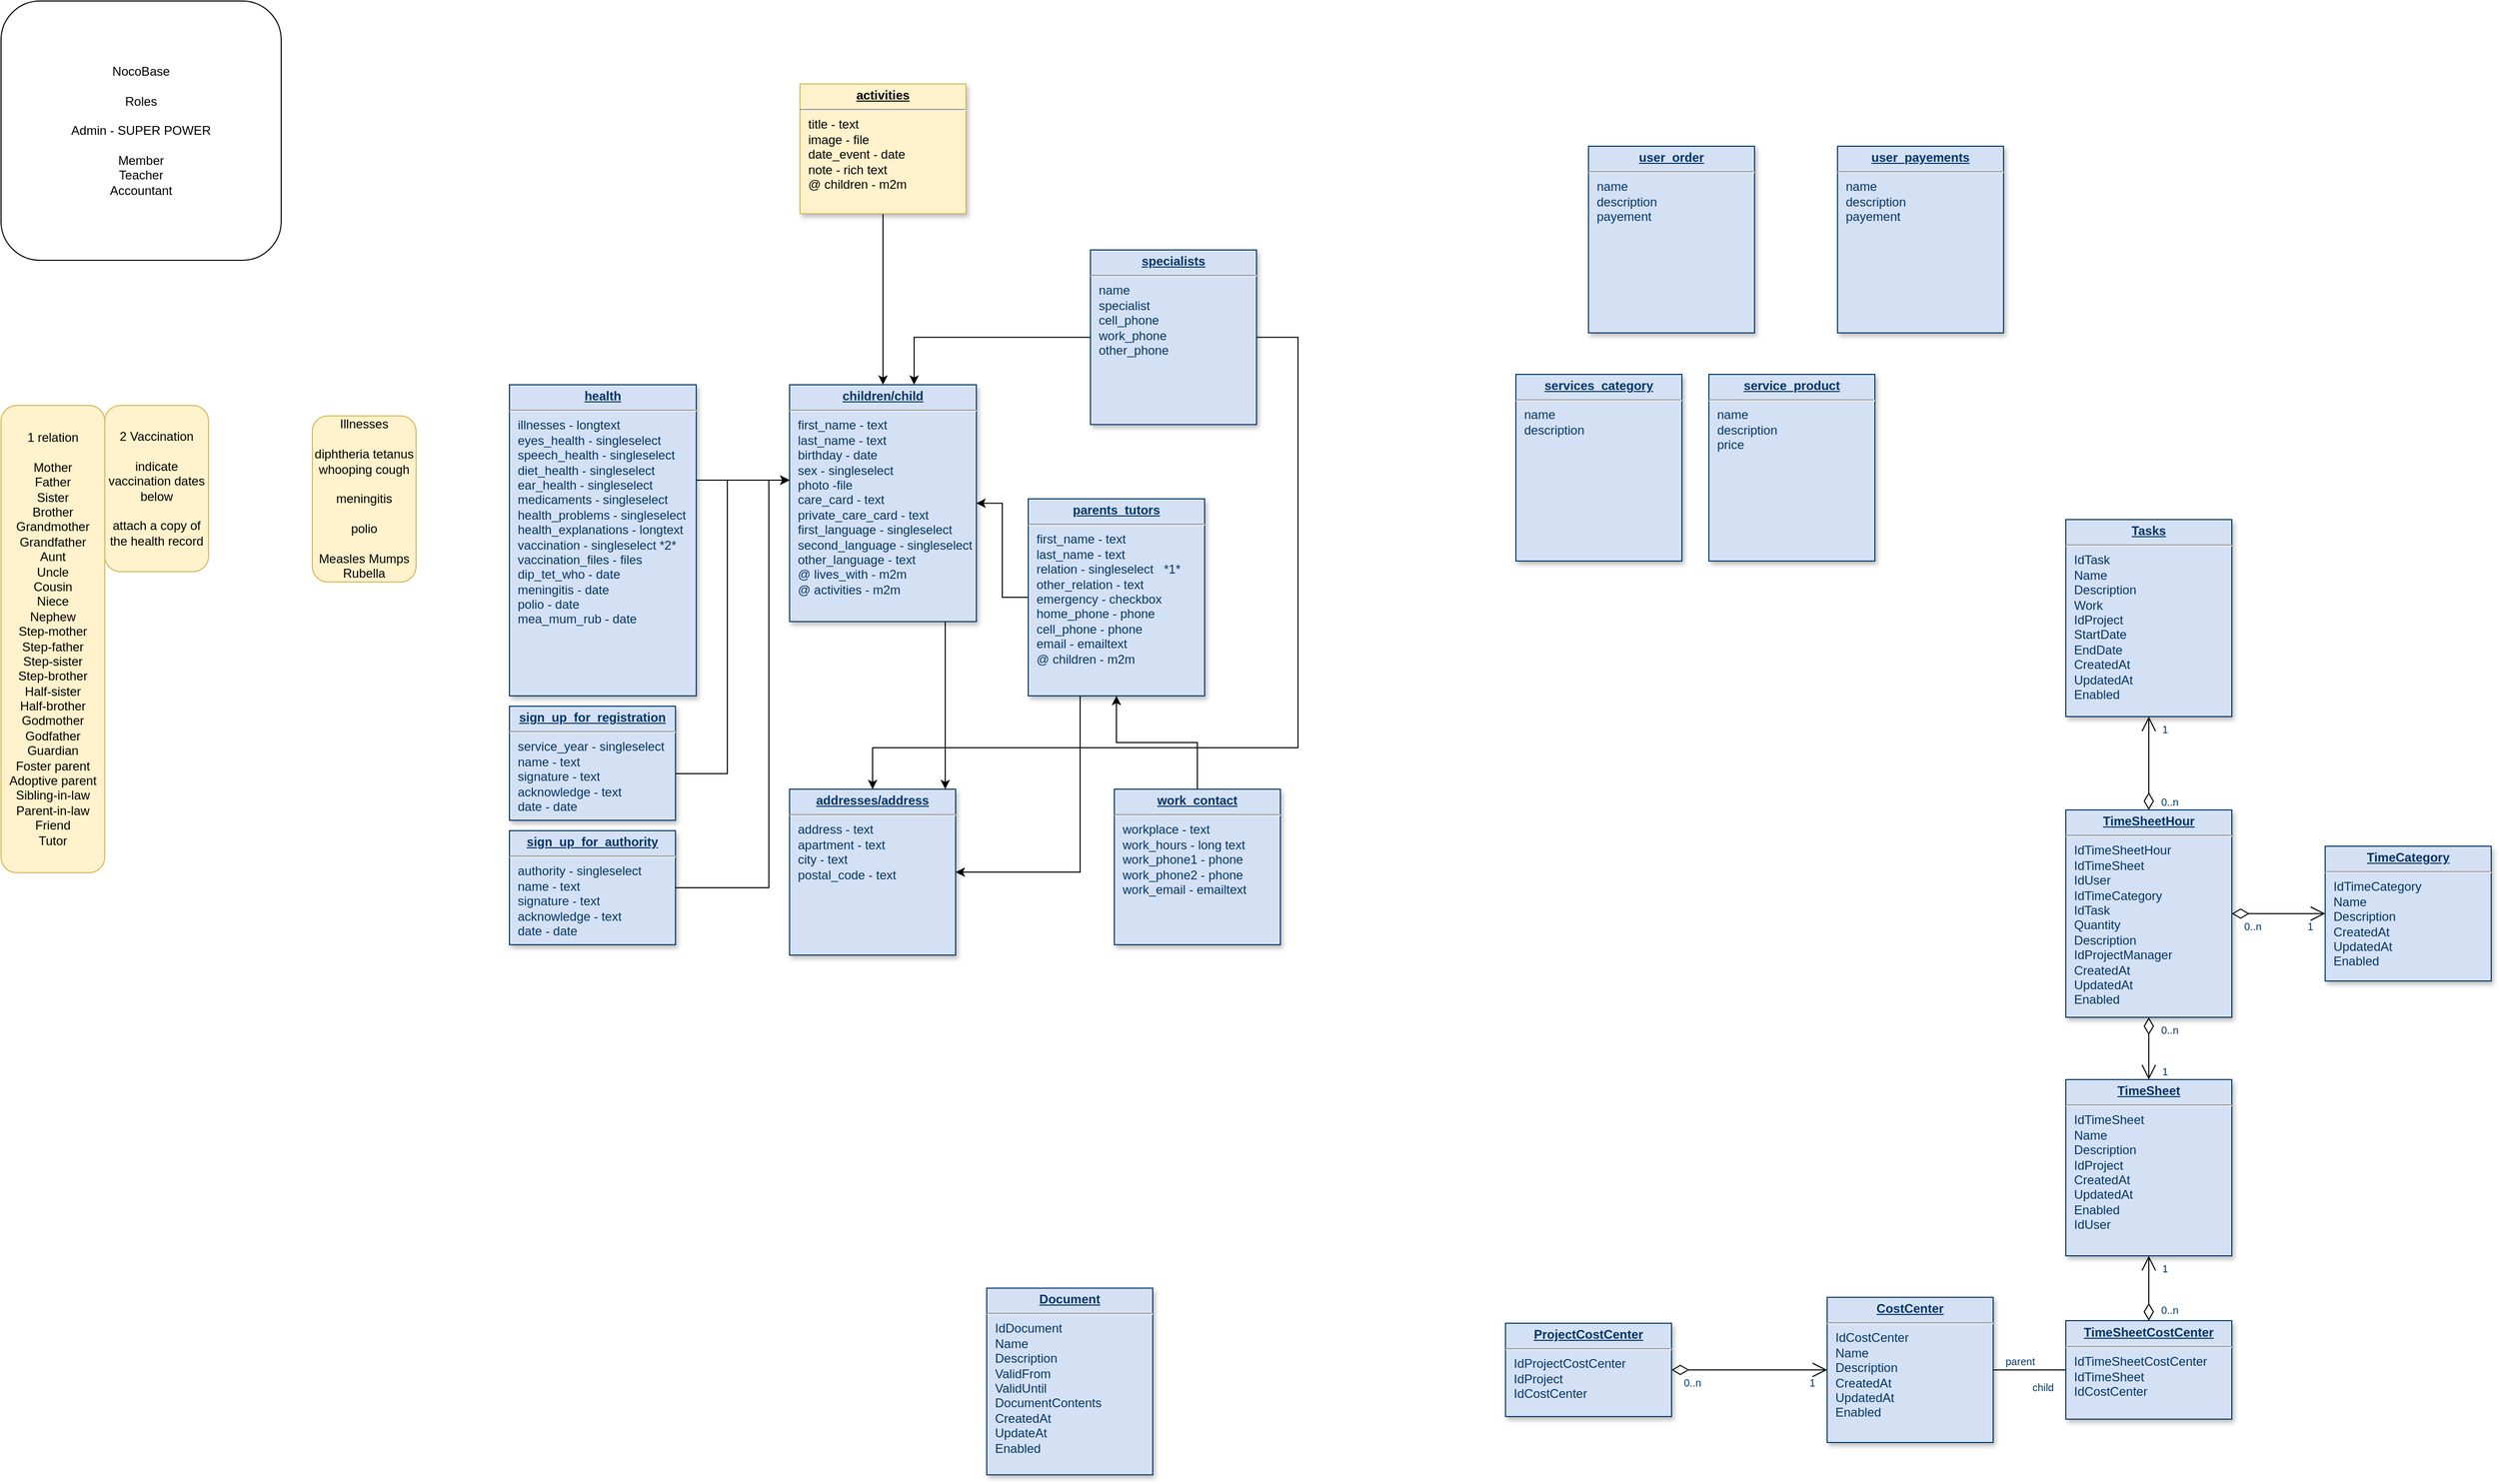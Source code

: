 <mxfile version="21.3.7" type="device">
  <diagram name="Page-1" id="efa7a0a1-bf9b-a30e-e6df-94a7791c09e9">
    <mxGraphModel dx="1793" dy="2063" grid="1" gridSize="10" guides="1" tooltips="1" connect="1" arrows="1" fold="1" page="1" pageScale="1" pageWidth="826" pageHeight="1169" background="none" math="0" shadow="0">
      <root>
        <mxCell id="0" />
        <mxCell id="1" parent="0" />
        <mxCell id="25jKw61XD8WNGHsvz8QE-121" style="edgeStyle=orthogonalEdgeStyle;rounded=0;orthogonalLoop=1;jettySize=auto;html=1;entryX=1;entryY=0.5;entryDx=0;entryDy=0;exitX=0.5;exitY=1;exitDx=0;exitDy=0;" parent="1" source="19" target="21" edge="1">
          <mxGeometry relative="1" as="geometry">
            <Array as="points">
              <mxPoint x="220" y="310" />
              <mxPoint x="220" y="480" />
            </Array>
          </mxGeometry>
        </mxCell>
        <mxCell id="25jKw61XD8WNGHsvz8QE-123" style="edgeStyle=orthogonalEdgeStyle;rounded=0;orthogonalLoop=1;jettySize=auto;html=1;" parent="1" source="19" target="25" edge="1">
          <mxGeometry relative="1" as="geometry" />
        </mxCell>
        <mxCell id="19" value="&lt;p style=&quot;margin: 0px; margin-top: 4px; text-align: center; text-decoration: underline;&quot;&gt;&lt;b&gt;parents_tutors&lt;/b&gt;&lt;/p&gt;&lt;hr&gt;&lt;p style=&quot;margin: 0px; margin-left: 8px;&quot;&gt;first_name - text&lt;/p&gt;&lt;p style=&quot;margin: 0px; margin-left: 8px;&quot;&gt;last_name - text&lt;/p&gt;&lt;p style=&quot;margin: 0px; margin-left: 8px;&quot;&gt;relation - singleselect&amp;nbsp; &amp;nbsp;*1*&lt;/p&gt;&lt;p style=&quot;margin: 0px; margin-left: 8px;&quot;&gt;other_relation - text&lt;/p&gt;&lt;p style=&quot;margin: 0px; margin-left: 8px;&quot;&gt;emergency - checkbox&lt;/p&gt;&lt;p style=&quot;margin: 0px; margin-left: 8px;&quot;&gt;home_phone - phone&lt;/p&gt;&lt;p style=&quot;margin: 0px; margin-left: 8px;&quot;&gt;cell_phone - phone&lt;/p&gt;&lt;p style=&quot;margin: 0px; margin-left: 8px;&quot;&gt;email - emailtext&lt;/p&gt;&lt;p style=&quot;margin: 0px; margin-left: 8px;&quot;&gt;@ children - m2m&lt;/p&gt;" style="verticalAlign=top;align=left;overflow=fill;fontSize=12;fontFamily=Helvetica;html=1;strokeColor=#003366;shadow=1;fillColor=#D4E1F5;fontColor=#003366" parent="1" vertex="1">
          <mxGeometry x="170" y="120" width="170" height="190" as="geometry" />
        </mxCell>
        <mxCell id="25jKw61XD8WNGHsvz8QE-125" style="edgeStyle=orthogonalEdgeStyle;rounded=0;orthogonalLoop=1;jettySize=auto;html=1;" parent="1" source="20" target="25" edge="1">
          <mxGeometry relative="1" as="geometry" />
        </mxCell>
        <mxCell id="20" value="&lt;p style=&quot;margin: 0px; margin-top: 4px; text-align: center; text-decoration: underline;&quot;&gt;&lt;b&gt;activities&lt;/b&gt;&lt;/p&gt;&lt;hr&gt;&lt;p style=&quot;margin: 0px; margin-left: 8px;&quot;&gt;title - text&lt;/p&gt;&lt;p style=&quot;margin: 0px; margin-left: 8px;&quot;&gt;image - file&lt;/p&gt;&lt;p style=&quot;margin: 0px; margin-left: 8px;&quot;&gt;date_event - date&lt;/p&gt;&lt;p style=&quot;margin: 0px; margin-left: 8px;&quot;&gt;note - rich text&lt;/p&gt;&lt;p style=&quot;margin: 0px; margin-left: 8px;&quot;&gt;@ children - m2m&lt;/p&gt;" style="verticalAlign=top;align=left;overflow=fill;fontSize=12;fontFamily=Helvetica;html=1;strokeColor=#d6b656;shadow=1;fillColor=#fff2cc;" parent="1" vertex="1">
          <mxGeometry x="-50" y="-280.0" width="160" height="125" as="geometry" />
        </mxCell>
        <mxCell id="21" value="&lt;p style=&quot;margin: 0px; margin-top: 4px; text-align: center; text-decoration: underline;&quot;&gt;&lt;b&gt;addresses/address&lt;/b&gt;&lt;/p&gt;&lt;hr&gt;&lt;p style=&quot;margin: 0px; margin-left: 8px;&quot;&gt;address - text&lt;/p&gt;&lt;p style=&quot;margin: 0px; margin-left: 8px;&quot;&gt;apartment - text&lt;/p&gt;&lt;p style=&quot;margin: 0px; margin-left: 8px;&quot;&gt;city - text&lt;/p&gt;&lt;p style=&quot;margin: 0px; margin-left: 8px;&quot;&gt;postal_code - text&lt;/p&gt;" style="verticalAlign=top;align=left;overflow=fill;fontSize=12;fontFamily=Helvetica;html=1;strokeColor=#003366;shadow=1;fillColor=#D4E1F5;fontColor=#003366" parent="1" vertex="1">
          <mxGeometry x="-60.0" y="400.0" width="160" height="160" as="geometry" />
        </mxCell>
        <mxCell id="22" value="&lt;p style=&quot;margin: 0px; margin-top: 4px; text-align: center; text-decoration: underline;&quot;&gt;&lt;b&gt;services_category&lt;/b&gt;&lt;/p&gt;&lt;hr&gt;&lt;p style=&quot;margin: 0px; margin-left: 8px;&quot;&gt;name&lt;/p&gt;&lt;p style=&quot;margin: 0px; margin-left: 8px;&quot;&gt;description&lt;/p&gt;" style="verticalAlign=top;align=left;overflow=fill;fontSize=12;fontFamily=Helvetica;html=1;strokeColor=#003366;shadow=1;fillColor=#D4E1F5;fontColor=#003366" parent="1" vertex="1">
          <mxGeometry x="640.0" y="-1.421e-14" width="160.0" height="180" as="geometry" />
        </mxCell>
        <mxCell id="25jKw61XD8WNGHsvz8QE-122" style="edgeStyle=orthogonalEdgeStyle;rounded=0;orthogonalLoop=1;jettySize=auto;html=1;" parent="1" source="23" target="21" edge="1">
          <mxGeometry relative="1" as="geometry">
            <Array as="points">
              <mxPoint x="430" y="-36" />
              <mxPoint x="430" y="360" />
              <mxPoint x="20" y="360" />
            </Array>
          </mxGeometry>
        </mxCell>
        <mxCell id="-PQ__bvHikvs92dFyAwf-112" style="edgeStyle=orthogonalEdgeStyle;rounded=0;orthogonalLoop=1;jettySize=auto;html=1;" parent="1" source="23" target="25" edge="1">
          <mxGeometry relative="1" as="geometry">
            <Array as="points">
              <mxPoint x="60" y="-36" />
            </Array>
          </mxGeometry>
        </mxCell>
        <mxCell id="23" value="&lt;p style=&quot;margin: 0px; margin-top: 4px; text-align: center; text-decoration: underline;&quot;&gt;&lt;b&gt;specialists&lt;/b&gt;&lt;/p&gt;&lt;hr&gt;&lt;p style=&quot;margin: 0px; margin-left: 8px;&quot;&gt;name&lt;/p&gt;&lt;p style=&quot;margin: 0px; margin-left: 8px;&quot;&gt;specialist&lt;/p&gt;&lt;p style=&quot;margin: 0px; margin-left: 8px;&quot;&gt;cell_phone&lt;/p&gt;&lt;p style=&quot;margin: 0px; margin-left: 8px;&quot;&gt;work_phone&lt;/p&gt;&lt;p style=&quot;margin: 0px; margin-left: 8px;&quot;&gt;other_phone&lt;/p&gt;&lt;p style=&quot;margin: 0px; margin-left: 8px;&quot;&gt;&lt;br&gt;&lt;/p&gt;" style="verticalAlign=top;align=left;overflow=fill;fontSize=12;fontFamily=Helvetica;html=1;strokeColor=#003366;shadow=1;fillColor=#D4E1F5;fontColor=#003366" parent="1" vertex="1">
          <mxGeometry x="230" y="-120" width="160" height="168.36" as="geometry" />
        </mxCell>
        <mxCell id="nofWIBe9gPpFimBXeZkN-114" style="edgeStyle=orthogonalEdgeStyle;rounded=0;orthogonalLoop=1;jettySize=auto;html=1;" parent="1" source="24" target="19" edge="1">
          <mxGeometry relative="1" as="geometry" />
        </mxCell>
        <mxCell id="24" value="&lt;p style=&quot;margin: 0px; margin-top: 4px; text-align: center; text-decoration: underline;&quot;&gt;&lt;strong&gt;work_contact&lt;/strong&gt;&lt;/p&gt;&lt;hr&gt;&lt;p style=&quot;margin: 0px; margin-left: 8px;&quot;&gt;workplace - text&lt;/p&gt;&lt;p style=&quot;margin: 0px; margin-left: 8px;&quot;&gt;work_hours - long text&lt;/p&gt;&lt;p style=&quot;margin: 0px; margin-left: 8px;&quot;&gt;work_phone1 - phone&lt;/p&gt;&lt;p style=&quot;margin: 0px; margin-left: 8px;&quot;&gt;work_phone2 - phone&lt;/p&gt;&lt;p style=&quot;margin: 0px; margin-left: 8px;&quot;&gt;work_email - emailtext&lt;/p&gt;" style="verticalAlign=top;align=left;overflow=fill;fontSize=12;fontFamily=Helvetica;html=1;strokeColor=#003366;shadow=1;fillColor=#D4E1F5;fontColor=#003366" parent="1" vertex="1">
          <mxGeometry x="253.0" y="400.0" width="160" height="150" as="geometry" />
        </mxCell>
        <mxCell id="25jKw61XD8WNGHsvz8QE-120" style="edgeStyle=orthogonalEdgeStyle;rounded=0;orthogonalLoop=1;jettySize=auto;html=1;" parent="1" source="25" target="21" edge="1">
          <mxGeometry relative="1" as="geometry">
            <Array as="points">
              <mxPoint x="90" y="360" />
              <mxPoint x="90" y="360" />
            </Array>
          </mxGeometry>
        </mxCell>
        <mxCell id="25" value="&lt;p style=&quot;margin: 0px; margin-top: 4px; text-align: center; text-decoration: underline;&quot;&gt;&lt;b&gt;children/child&lt;/b&gt;&lt;/p&gt;&lt;hr&gt;&lt;p style=&quot;margin: 0px; margin-left: 8px;&quot;&gt;first_name - text&lt;/p&gt;&lt;p style=&quot;margin: 0px; margin-left: 8px;&quot;&gt;last_name - text&lt;/p&gt;&lt;p style=&quot;margin: 0px; margin-left: 8px;&quot;&gt;birthday - date&lt;/p&gt;&lt;p style=&quot;margin: 0px; margin-left: 8px;&quot;&gt;sex - singleselect&lt;/p&gt;&lt;p style=&quot;margin: 0px; margin-left: 8px;&quot;&gt;photo -file&lt;/p&gt;&lt;p style=&quot;margin: 0px; margin-left: 8px;&quot;&gt;care_card - text&lt;/p&gt;&lt;p style=&quot;margin: 0px; margin-left: 8px;&quot;&gt;private_care_card - text&lt;/p&gt;&lt;p style=&quot;margin: 0px; margin-left: 8px;&quot;&gt;first_language - singleselect&lt;/p&gt;&lt;p style=&quot;margin: 0px; margin-left: 8px;&quot;&gt;second_language - singleselect&lt;/p&gt;&lt;p style=&quot;margin: 0px; margin-left: 8px;&quot;&gt;other_language - text&lt;/p&gt;&lt;p style=&quot;margin: 0px; margin-left: 8px;&quot;&gt;@ lives_with - m2m&lt;/p&gt;&lt;p style=&quot;margin: 0px; margin-left: 8px;&quot;&gt;@ activities - m2m&lt;/p&gt;" style="verticalAlign=top;align=left;overflow=fill;fontSize=12;fontFamily=Helvetica;html=1;strokeColor=#003366;shadow=1;fillColor=#D4E1F5;fontColor=#003366" parent="1" vertex="1">
          <mxGeometry x="-60" y="10" width="180" height="228.36" as="geometry" />
        </mxCell>
        <mxCell id="26" value="&lt;p style=&quot;margin: 0px; margin-top: 4px; text-align: center; text-decoration: underline;&quot;&gt;&lt;strong&gt;TimeSheet&lt;/strong&gt;&lt;/p&gt;&lt;hr /&gt;&lt;p style=&quot;margin: 0px; margin-left: 8px;&quot;&gt;IdTimeSheet&lt;/p&gt;&lt;p style=&quot;margin: 0px; margin-left: 8px;&quot;&gt;Name&lt;/p&gt;&lt;p style=&quot;margin: 0px; margin-left: 8px;&quot;&gt;Description&lt;/p&gt;&lt;p style=&quot;margin: 0px; margin-left: 8px;&quot;&gt;IdProject&lt;/p&gt;&lt;p style=&quot;margin: 0px; margin-left: 8px;&quot;&gt;CreatedAt&lt;/p&gt;&lt;p style=&quot;margin: 0px; margin-left: 8px;&quot;&gt;UpdatedAt&lt;/p&gt;&lt;p style=&quot;margin: 0px; margin-left: 8px;&quot;&gt;Enabled&lt;/p&gt;&lt;p style=&quot;margin: 0px; margin-left: 8px;&quot;&gt;IdUser&lt;/p&gt;" style="verticalAlign=top;align=left;overflow=fill;fontSize=12;fontFamily=Helvetica;html=1;strokeColor=#003366;shadow=1;fillColor=#D4E1F5;fontColor=#003366" parent="1" vertex="1">
          <mxGeometry x="1170" y="680" width="160" height="170" as="geometry" />
        </mxCell>
        <mxCell id="27" value="&lt;p style=&quot;margin: 0px; margin-top: 4px; text-align: center; text-decoration: underline;&quot;&gt;&lt;strong&gt;TimeSheetHour&lt;/strong&gt;&lt;/p&gt;&lt;hr /&gt;&lt;p style=&quot;margin: 0px; margin-left: 8px;&quot;&gt;IdTimeSheetHour&lt;br /&gt;IdTimeSheet&lt;/p&gt;&lt;p style=&quot;margin: 0px; margin-left: 8px;&quot;&gt;IdUser&lt;/p&gt;&lt;p style=&quot;margin: 0px; margin-left: 8px;&quot;&gt;IdTimeCategory&lt;/p&gt;&lt;p style=&quot;margin: 0px; margin-left: 8px;&quot;&gt;IdTask&lt;/p&gt;&lt;p style=&quot;margin: 0px; margin-left: 8px;&quot;&gt;Quantity&lt;/p&gt;&lt;p style=&quot;margin: 0px; margin-left: 8px;&quot;&gt;Description&lt;/p&gt;&lt;p style=&quot;margin: 0px; margin-left: 8px;&quot;&gt;IdProjectManager&lt;/p&gt;&lt;p style=&quot;margin: 0px; margin-left: 8px;&quot;&gt;CreatedAt&lt;/p&gt;&lt;p style=&quot;margin: 0px; margin-left: 8px;&quot;&gt;UpdatedAt&lt;/p&gt;&lt;p style=&quot;margin: 0px; margin-left: 8px;&quot;&gt;Enabled&lt;/p&gt;" style="verticalAlign=top;align=left;overflow=fill;fontSize=12;fontFamily=Helvetica;html=1;strokeColor=#003366;shadow=1;fillColor=#D4E1F5;fontColor=#003366" parent="1" vertex="1">
          <mxGeometry x="1170" y="420.0" width="160" height="200" as="geometry" />
        </mxCell>
        <mxCell id="28" value="&lt;p style=&quot;margin: 0px; margin-top: 4px; text-align: center; text-decoration: underline;&quot;&gt;&lt;strong&gt;Document&lt;/strong&gt;&lt;/p&gt;&lt;hr /&gt;&lt;p style=&quot;margin: 0px; margin-left: 8px;&quot;&gt;IdDocument&lt;/p&gt;&lt;p style=&quot;margin: 0px; margin-left: 8px;&quot;&gt;Name&lt;/p&gt;&lt;p style=&quot;margin: 0px; margin-left: 8px;&quot;&gt;Description&lt;/p&gt;&lt;p style=&quot;margin: 0px; margin-left: 8px;&quot;&gt;ValidFrom&lt;/p&gt;&lt;p style=&quot;margin: 0px; margin-left: 8px;&quot;&gt;ValidUntil&lt;/p&gt;&lt;p style=&quot;margin: 0px; margin-left: 8px;&quot;&gt;DocumentContents&lt;/p&gt;&lt;p style=&quot;margin: 0px; margin-left: 8px;&quot;&gt;CreatedAt&lt;/p&gt;&lt;p style=&quot;margin: 0px; margin-left: 8px;&quot;&gt;UpdateAt&lt;/p&gt;&lt;p style=&quot;margin: 0px; margin-left: 8px;&quot;&gt;Enabled&lt;/p&gt;" style="verticalAlign=top;align=left;overflow=fill;fontSize=12;fontFamily=Helvetica;html=1;strokeColor=#003366;shadow=1;fillColor=#D4E1F5;fontColor=#003366" parent="1" vertex="1">
          <mxGeometry x="130.0" y="881.16" width="160" height="180" as="geometry" />
        </mxCell>
        <mxCell id="25jKw61XD8WNGHsvz8QE-126" style="edgeStyle=orthogonalEdgeStyle;rounded=0;orthogonalLoop=1;jettySize=auto;html=1;" parent="1" source="29" target="25" edge="1">
          <mxGeometry relative="1" as="geometry">
            <mxPoint y="102" as="targetPoint" />
            <Array as="points">
              <mxPoint x="-130" y="102" />
              <mxPoint x="-130" y="102" />
            </Array>
          </mxGeometry>
        </mxCell>
        <mxCell id="29" value="&lt;p style=&quot;margin: 0px; margin-top: 4px; text-align: center; text-decoration: underline;&quot;&gt;&lt;strong&gt;health&lt;/strong&gt;&lt;/p&gt;&lt;hr&gt;&lt;p style=&quot;margin: 0px; margin-left: 8px;&quot;&gt;illnesses - longtext&lt;/p&gt;&lt;p style=&quot;margin: 0px; margin-left: 8px;&quot;&gt;eyes_health - singleselect&lt;/p&gt;&lt;p style=&quot;margin: 0px; margin-left: 8px;&quot;&gt;speech_health - singleselect&lt;/p&gt;&lt;p style=&quot;margin: 0px; margin-left: 8px;&quot;&gt;diet_health - singleselect&lt;/p&gt;&lt;p style=&quot;margin: 0px; margin-left: 8px;&quot;&gt;ear_health - singleselect&lt;/p&gt;&lt;p style=&quot;margin: 0px; margin-left: 8px;&quot;&gt;medicaments - singleselect&lt;/p&gt;&lt;p style=&quot;margin: 0px; margin-left: 8px;&quot;&gt;health_problems - singleselect&lt;/p&gt;&lt;p style=&quot;margin: 0px; margin-left: 8px;&quot;&gt;health_explanations - longtext&lt;/p&gt;&lt;p style=&quot;margin: 0px; margin-left: 8px;&quot;&gt;vaccination - singleselect *2*&lt;/p&gt;&lt;p style=&quot;margin: 0px; margin-left: 8px;&quot;&gt;vaccination_files - files&lt;/p&gt;&lt;p style=&quot;margin: 0px; margin-left: 8px;&quot;&gt;dip_tet_who - date&lt;/p&gt;&lt;p style=&quot;margin: 0px; margin-left: 8px;&quot;&gt;meningitis - date&lt;/p&gt;&lt;p style=&quot;margin: 0px; margin-left: 8px;&quot;&gt;polio - date&lt;/p&gt;&lt;p style=&quot;margin: 0px; margin-left: 8px;&quot;&gt;mea_mum_rub - date&lt;/p&gt;" style="verticalAlign=top;align=left;overflow=fill;fontSize=12;fontFamily=Helvetica;html=1;strokeColor=#003366;shadow=1;fillColor=#D4E1F5;fontColor=#003366" parent="1" vertex="1">
          <mxGeometry x="-330" y="10" width="180" height="300" as="geometry" />
        </mxCell>
        <mxCell id="30" value="&lt;p style=&quot;margin: 0px; margin-top: 4px; text-align: center; text-decoration: underline;&quot;&gt;&lt;strong&gt;TimeCategory&lt;/strong&gt;&lt;/p&gt;&lt;hr /&gt;&lt;p style=&quot;margin: 0px; margin-left: 8px;&quot;&gt;IdTimeCategory&lt;/p&gt;&lt;p style=&quot;margin: 0px; margin-left: 8px;&quot;&gt;Name&lt;/p&gt;&lt;p style=&quot;margin: 0px; margin-left: 8px;&quot;&gt;Description&lt;/p&gt;&lt;p style=&quot;margin: 0px; margin-left: 8px;&quot;&gt;CreatedAt&lt;/p&gt;&lt;p style=&quot;margin: 0px; margin-left: 8px;&quot;&gt;UpdatedAt&lt;/p&gt;&lt;p style=&quot;margin: 0px; margin-left: 8px;&quot;&gt;Enabled&lt;/p&gt;" style="verticalAlign=top;align=left;overflow=fill;fontSize=12;fontFamily=Helvetica;html=1;strokeColor=#003366;shadow=1;fillColor=#D4E1F5;fontColor=#003366" parent="1" vertex="1">
          <mxGeometry x="1420.0" y="455.0" width="160" height="130" as="geometry" />
        </mxCell>
        <mxCell id="31" value="&lt;p style=&quot;margin: 0px; margin-top: 4px; text-align: center; text-decoration: underline;&quot;&gt;&lt;strong&gt;TimeSheetCostCenter&lt;/strong&gt;&lt;/p&gt;&lt;hr /&gt;&lt;p style=&quot;margin: 0px; margin-left: 8px;&quot;&gt;IdTimeSheetCostCenter&lt;/p&gt;&lt;p style=&quot;margin: 0px; margin-left: 8px;&quot;&gt;IdTimeSheet&lt;/p&gt;&lt;p style=&quot;margin: 0px; margin-left: 8px;&quot;&gt;IdCostCenter&lt;/p&gt;" style="verticalAlign=top;align=left;overflow=fill;fontSize=12;fontFamily=Helvetica;html=1;strokeColor=#003366;shadow=1;fillColor=#D4E1F5;fontColor=#003366" parent="1" vertex="1">
          <mxGeometry x="1170" y="912.5" width="160" height="95" as="geometry" />
        </mxCell>
        <mxCell id="32" value="&lt;p style=&quot;margin: 0px; margin-top: 4px; text-align: center; text-decoration: underline;&quot;&gt;&lt;strong&gt;CostCenter&lt;/strong&gt;&lt;/p&gt;&lt;hr /&gt;&lt;p style=&quot;margin: 0px; margin-left: 8px;&quot;&gt;IdCostCenter&lt;/p&gt;&lt;p style=&quot;margin: 0px; margin-left: 8px;&quot;&gt;Name&lt;/p&gt;&lt;p style=&quot;margin: 0px; margin-left: 8px;&quot;&gt;Description&lt;/p&gt;&lt;p style=&quot;margin: 0px; margin-left: 8px;&quot;&gt;CreatedAt&lt;/p&gt;&lt;p style=&quot;margin: 0px; margin-left: 8px;&quot;&gt;UpdatedAt&lt;/p&gt;&lt;p style=&quot;margin: 0px; margin-left: 8px;&quot;&gt;Enabled&lt;/p&gt;" style="verticalAlign=top;align=left;overflow=fill;fontSize=12;fontFamily=Helvetica;html=1;strokeColor=#003366;shadow=1;fillColor=#D4E1F5;fontColor=#003366" parent="1" vertex="1">
          <mxGeometry x="940.0" y="890.0" width="160" height="140" as="geometry" />
        </mxCell>
        <mxCell id="33" value="&lt;p style=&quot;margin: 0px; margin-top: 4px; text-align: center; text-decoration: underline;&quot;&gt;&lt;strong&gt;ProjectCostCenter&lt;/strong&gt;&lt;/p&gt;&lt;hr /&gt;&lt;p style=&quot;margin: 0px; margin-left: 8px;&quot;&gt;IdProjectCostCenter&lt;/p&gt;&lt;p style=&quot;margin: 0px; margin-left: 8px;&quot;&gt;IdProject&lt;/p&gt;&lt;p style=&quot;margin: 0px; margin-left: 8px;&quot;&gt;IdCostCenter&lt;/p&gt;" style="verticalAlign=top;align=left;overflow=fill;fontSize=12;fontFamily=Helvetica;html=1;strokeColor=#003366;shadow=1;fillColor=#D4E1F5;fontColor=#003366" parent="1" vertex="1">
          <mxGeometry x="630" y="915.0" width="160" height="90" as="geometry" />
        </mxCell>
        <mxCell id="25jKw61XD8WNGHsvz8QE-129" style="edgeStyle=orthogonalEdgeStyle;rounded=0;orthogonalLoop=1;jettySize=auto;html=1;" parent="1" source="34" target="25" edge="1">
          <mxGeometry relative="1" as="geometry">
            <Array as="points">
              <mxPoint x="-120" y="385" />
              <mxPoint x="-120" y="102" />
            </Array>
          </mxGeometry>
        </mxCell>
        <mxCell id="34" value="&lt;p style=&quot;margin: 4px 0px 0px; text-align: center;&quot;&gt;&lt;b&gt;&lt;u&gt;sign_up_for_registration&lt;/u&gt;&lt;/b&gt;&lt;br&gt;&lt;/p&gt;&lt;hr&gt;&lt;p style=&quot;margin: 0px ; margin-left: 8px&quot;&gt;service_year - singleselect&lt;/p&gt;&lt;p style=&quot;margin: 0px ; margin-left: 8px&quot;&gt;name - text&lt;/p&gt;&lt;p style=&quot;margin: 0px ; margin-left: 8px&quot;&gt;signature - text&lt;/p&gt;&lt;p style=&quot;margin: 0px ; margin-left: 8px&quot;&gt;acknowledge - text&lt;/p&gt;&lt;p style=&quot;margin: 0px ; margin-left: 8px&quot;&gt;date - date&lt;/p&gt;" style="verticalAlign=top;align=left;overflow=fill;fontSize=12;fontFamily=Helvetica;html=1;strokeColor=#003366;shadow=1;fillColor=#D4E1F5;fontColor=#003366" parent="1" vertex="1">
          <mxGeometry x="-330" y="320" width="160" height="110" as="geometry" />
        </mxCell>
        <mxCell id="35" value="&lt;p style=&quot;margin: 0px; margin-top: 4px; text-align: center; text-decoration: underline;&quot;&gt;&lt;strong&gt;Tasks&lt;/strong&gt;&lt;/p&gt;&lt;hr /&gt;&lt;p style=&quot;margin: 0px; margin-left: 8px;&quot;&gt;IdTask&lt;/p&gt;&lt;p style=&quot;margin: 0px; margin-left: 8px;&quot;&gt;Name&lt;/p&gt;&lt;p style=&quot;margin: 0px; margin-left: 8px;&quot;&gt;Description&lt;/p&gt;&lt;p style=&quot;margin: 0px; margin-left: 8px;&quot;&gt;Work&lt;/p&gt;&lt;p style=&quot;margin: 0px; margin-left: 8px;&quot;&gt;IdProject&lt;/p&gt;&lt;p style=&quot;margin: 0px; margin-left: 8px;&quot;&gt;StartDate&lt;/p&gt;&lt;p style=&quot;margin: 0px; margin-left: 8px;&quot;&gt;EndDate&lt;/p&gt;&lt;p style=&quot;margin: 0px; margin-left: 8px;&quot;&gt;CreatedAt&lt;/p&gt;&lt;p style=&quot;margin: 0px; margin-left: 8px;&quot;&gt;UpdatedAt&lt;/p&gt;&lt;p style=&quot;margin: 0px; margin-left: 8px;&quot;&gt;Enabled&lt;/p&gt;" style="verticalAlign=top;align=left;overflow=fill;fontSize=12;fontFamily=Helvetica;html=1;strokeColor=#003366;shadow=1;fillColor=#D4E1F5;fontColor=#003366" parent="1" vertex="1">
          <mxGeometry x="1170" y="140.0" width="160" height="190" as="geometry" />
        </mxCell>
        <mxCell id="57" value="" style="endArrow=open;endSize=12;startArrow=diamondThin;startSize=14;startFill=0;edgeStyle=orthogonalEdgeStyle" parent="1" source="27" target="26" edge="1">
          <mxGeometry x="1269.36" y="180" as="geometry">
            <mxPoint x="1269.36" y="180" as="sourcePoint" />
            <mxPoint x="1429.36" y="180" as="targetPoint" />
          </mxGeometry>
        </mxCell>
        <mxCell id="58" value="0..n" style="resizable=0;align=left;verticalAlign=top;labelBackgroundColor=#ffffff;fontSize=10;strokeColor=#003366;shadow=1;fillColor=#D4E1F5;fontColor=#003366" parent="57" connectable="0" vertex="1">
          <mxGeometry x="-1" relative="1" as="geometry">
            <mxPoint x="10" as="offset" />
          </mxGeometry>
        </mxCell>
        <mxCell id="59" value="1" style="resizable=0;align=right;verticalAlign=top;labelBackgroundColor=#ffffff;fontSize=10;strokeColor=#003366;shadow=1;fillColor=#D4E1F5;fontColor=#003366" parent="57" connectable="0" vertex="1">
          <mxGeometry x="1" relative="1" as="geometry">
            <mxPoint x="20" y="-20" as="offset" />
          </mxGeometry>
        </mxCell>
        <mxCell id="66" value="" style="endArrow=open;endSize=12;startArrow=diamondThin;startSize=14;startFill=0;edgeStyle=orthogonalEdgeStyle" parent="1" source="33" target="32" edge="1">
          <mxGeometry x="469.36" y="526.16" as="geometry">
            <mxPoint x="469.36" y="526.16" as="sourcePoint" />
            <mxPoint x="980" y="1061.16" as="targetPoint" />
          </mxGeometry>
        </mxCell>
        <mxCell id="67" value="0..n" style="resizable=0;align=left;verticalAlign=top;labelBackgroundColor=#ffffff;fontSize=10;strokeColor=#003366;shadow=1;fillColor=#D4E1F5;fontColor=#003366" parent="66" connectable="0" vertex="1">
          <mxGeometry x="-1" relative="1" as="geometry">
            <mxPoint x="10" as="offset" />
          </mxGeometry>
        </mxCell>
        <mxCell id="68" value="1" style="resizable=0;align=right;verticalAlign=top;labelBackgroundColor=#ffffff;fontSize=10;strokeColor=#003366;shadow=1;fillColor=#D4E1F5;fontColor=#003366" parent="66" connectable="0" vertex="1">
          <mxGeometry x="1" relative="1" as="geometry">
            <mxPoint x="-10" as="offset" />
          </mxGeometry>
        </mxCell>
        <mxCell id="75" value="" style="endArrow=open;endSize=12;startArrow=diamondThin;startSize=14;startFill=0;edgeStyle=orthogonalEdgeStyle" parent="1" source="31" target="26" edge="1">
          <mxGeometry x="1079.36" y="560" as="geometry">
            <mxPoint x="1079.36" y="560" as="sourcePoint" />
            <mxPoint x="1239.36" y="560" as="targetPoint" />
          </mxGeometry>
        </mxCell>
        <mxCell id="76" value="0..n" style="resizable=0;align=left;verticalAlign=top;labelBackgroundColor=#ffffff;fontSize=10;strokeColor=#003366;shadow=1;fillColor=#D4E1F5;fontColor=#003366" parent="75" connectable="0" vertex="1">
          <mxGeometry x="-1" relative="1" as="geometry">
            <mxPoint x="10.0" y="-22.5" as="offset" />
          </mxGeometry>
        </mxCell>
        <mxCell id="77" value="1" style="resizable=0;align=right;verticalAlign=top;labelBackgroundColor=#ffffff;fontSize=10;strokeColor=#003366;shadow=1;fillColor=#D4E1F5;fontColor=#003366" parent="75" connectable="0" vertex="1">
          <mxGeometry x="1" relative="1" as="geometry">
            <mxPoint x="20" as="offset" />
          </mxGeometry>
        </mxCell>
        <mxCell id="78" value="" style="endArrow=open;endSize=12;startArrow=diamondThin;startSize=14;startFill=0;edgeStyle=orthogonalEdgeStyle" parent="1" source="27" target="30" edge="1">
          <mxGeometry x="1309.36" y="540" as="geometry">
            <mxPoint x="1309.36" y="540" as="sourcePoint" />
            <mxPoint x="1469.36" y="540" as="targetPoint" />
          </mxGeometry>
        </mxCell>
        <mxCell id="79" value="0..n" style="resizable=0;align=left;verticalAlign=top;labelBackgroundColor=#ffffff;fontSize=10;strokeColor=#003366;shadow=1;fillColor=#D4E1F5;fontColor=#003366" parent="78" connectable="0" vertex="1">
          <mxGeometry x="-1" relative="1" as="geometry">
            <mxPoint x="10" as="offset" />
          </mxGeometry>
        </mxCell>
        <mxCell id="80" value="1" style="resizable=0;align=right;verticalAlign=top;labelBackgroundColor=#ffffff;fontSize=10;strokeColor=#003366;shadow=1;fillColor=#D4E1F5;fontColor=#003366" parent="78" connectable="0" vertex="1">
          <mxGeometry x="1" relative="1" as="geometry">
            <mxPoint x="-10" as="offset" />
          </mxGeometry>
        </mxCell>
        <mxCell id="81" value="" style="endArrow=open;endSize=12;startArrow=diamondThin;startSize=14;startFill=0;edgeStyle=orthogonalEdgeStyle" parent="1" source="27" target="35" edge="1">
          <mxGeometry x="1119.36" y="540" as="geometry">
            <mxPoint x="1119.36" y="540" as="sourcePoint" />
            <mxPoint x="1279.36" y="540" as="targetPoint" />
          </mxGeometry>
        </mxCell>
        <mxCell id="82" value="0..n" style="resizable=0;align=left;verticalAlign=top;labelBackgroundColor=#ffffff;fontSize=10;strokeColor=#003366;shadow=1;fillColor=#D4E1F5;fontColor=#003366" parent="81" connectable="0" vertex="1">
          <mxGeometry x="-1" relative="1" as="geometry">
            <mxPoint x="10" y="-20" as="offset" />
          </mxGeometry>
        </mxCell>
        <mxCell id="83" value="1" style="resizable=0;align=right;verticalAlign=top;labelBackgroundColor=#ffffff;fontSize=10;strokeColor=#003366;shadow=1;fillColor=#D4E1F5;fontColor=#003366" parent="81" connectable="0" vertex="1">
          <mxGeometry x="1" relative="1" as="geometry">
            <mxPoint x="20" as="offset" />
          </mxGeometry>
        </mxCell>
        <mxCell id="110" value="" style="endArrow=none;edgeStyle=orthogonalEdgeStyle;" parent="1" source="32" target="31" edge="1">
          <mxGeometry x="910" y="972.5" as="geometry">
            <mxPoint x="910" y="972.5" as="sourcePoint" />
            <mxPoint x="1070" y="972.5" as="targetPoint" />
          </mxGeometry>
        </mxCell>
        <mxCell id="111" value="parent" style="resizable=0;align=left;verticalAlign=bottom;labelBackgroundColor=#ffffff;fontSize=10;strokeColor=#003366;shadow=1;fillColor=#D4E1F5;fontColor=#003366" parent="110" connectable="0" vertex="1">
          <mxGeometry x="-1" relative="1" as="geometry">
            <mxPoint x="10" as="offset" />
          </mxGeometry>
        </mxCell>
        <mxCell id="112" value="child" style="resizable=0;align=right;verticalAlign=bottom;labelBackgroundColor=#ffffff;fontSize=10;strokeColor=#003366;shadow=1;fillColor=#D4E1F5;fontColor=#003366" parent="110" connectable="0" vertex="1">
          <mxGeometry x="1" relative="1" as="geometry">
            <mxPoint x="-10" y="25" as="offset" />
          </mxGeometry>
        </mxCell>
        <mxCell id="25jKw61XD8WNGHsvz8QE-131" style="edgeStyle=orthogonalEdgeStyle;rounded=0;orthogonalLoop=1;jettySize=auto;html=1;" parent="1" source="25jKw61XD8WNGHsvz8QE-130" target="25" edge="1">
          <mxGeometry relative="1" as="geometry">
            <Array as="points">
              <mxPoint x="-80" y="495" />
              <mxPoint x="-80" y="102" />
            </Array>
          </mxGeometry>
        </mxCell>
        <mxCell id="25jKw61XD8WNGHsvz8QE-130" value="&lt;p style=&quot;margin: 0px ; margin-top: 4px ; text-align: center ; text-decoration: underline&quot;&gt;&lt;b&gt;sign_up_for_authority&lt;/b&gt;&lt;/p&gt;&lt;hr&gt;&lt;p style=&quot;margin: 0px ; margin-left: 8px&quot;&gt;authority - singleselect&lt;/p&gt;&lt;p style=&quot;margin: 0px ; margin-left: 8px&quot;&gt;name - text&lt;/p&gt;&lt;p style=&quot;margin: 0px ; margin-left: 8px&quot;&gt;signature - text&lt;/p&gt;&lt;p style=&quot;margin: 0px ; margin-left: 8px&quot;&gt;acknowledge - text&lt;/p&gt;&lt;p style=&quot;margin: 0px ; margin-left: 8px&quot;&gt;date - date&lt;/p&gt;" style="verticalAlign=top;align=left;overflow=fill;fontSize=12;fontFamily=Helvetica;html=1;strokeColor=#003366;shadow=1;fillColor=#D4E1F5;fontColor=#003366" parent="1" vertex="1">
          <mxGeometry x="-330" y="440" width="160" height="110" as="geometry" />
        </mxCell>
        <mxCell id="25jKw61XD8WNGHsvz8QE-132" value="&lt;p style=&quot;margin: 0px; margin-top: 4px; text-align: center; text-decoration: underline;&quot;&gt;&lt;b&gt;service_product&lt;/b&gt;&lt;/p&gt;&lt;hr&gt;&lt;p style=&quot;margin: 0px; margin-left: 8px;&quot;&gt;name&lt;/p&gt;&lt;p style=&quot;margin: 0px; margin-left: 8px;&quot;&gt;description&lt;/p&gt;&lt;p style=&quot;margin: 0px; margin-left: 8px;&quot;&gt;price&lt;/p&gt;" style="verticalAlign=top;align=left;overflow=fill;fontSize=12;fontFamily=Helvetica;html=1;strokeColor=#003366;shadow=1;fillColor=#D4E1F5;fontColor=#003366" parent="1" vertex="1">
          <mxGeometry x="826.0" width="160.0" height="180" as="geometry" />
        </mxCell>
        <mxCell id="nofWIBe9gPpFimBXeZkN-116" value="&lt;p style=&quot;margin: 0px; margin-top: 4px; text-align: center; text-decoration: underline;&quot;&gt;&lt;b&gt;user_order&lt;/b&gt;&lt;/p&gt;&lt;hr&gt;&lt;p style=&quot;margin: 0px; margin-left: 8px;&quot;&gt;name&lt;/p&gt;&lt;p style=&quot;margin: 0px; margin-left: 8px;&quot;&gt;description&lt;/p&gt;&lt;p style=&quot;margin: 0px; margin-left: 8px;&quot;&gt;payement&lt;/p&gt;" style="verticalAlign=top;align=left;overflow=fill;fontSize=12;fontFamily=Helvetica;html=1;strokeColor=#003366;shadow=1;fillColor=#D4E1F5;fontColor=#003366" parent="1" vertex="1">
          <mxGeometry x="710.0" y="-220" width="160.0" height="180" as="geometry" />
        </mxCell>
        <mxCell id="nofWIBe9gPpFimBXeZkN-117" value="&lt;p style=&quot;margin: 0px; margin-top: 4px; text-align: center; text-decoration: underline;&quot;&gt;&lt;b&gt;user_payements&lt;/b&gt;&lt;/p&gt;&lt;hr&gt;&lt;p style=&quot;margin: 0px; margin-left: 8px;&quot;&gt;name&lt;/p&gt;&lt;p style=&quot;margin: 0px; margin-left: 8px;&quot;&gt;description&lt;/p&gt;&lt;p style=&quot;margin: 0px; margin-left: 8px;&quot;&gt;payement&lt;/p&gt;" style="verticalAlign=top;align=left;overflow=fill;fontSize=12;fontFamily=Helvetica;html=1;strokeColor=#003366;shadow=1;fillColor=#D4E1F5;fontColor=#003366" parent="1" vertex="1">
          <mxGeometry x="950.0" y="-220" width="160.0" height="180" as="geometry" />
        </mxCell>
        <mxCell id="u1vTyPEBf0i5hULqCzbC-116" value="1 relation&lt;br&gt;&lt;br&gt;Mother&lt;br&gt;Father&lt;br&gt;Sister&lt;br&gt;Brother&lt;br&gt;Grandmother&lt;br&gt;Grandfather&lt;br&gt;Aunt&lt;br&gt;Uncle&lt;br&gt;Cousin&lt;br&gt;Niece&lt;br&gt;Nephew&lt;br&gt;Step-mother&lt;br&gt;Step-father&lt;br&gt;Step-sister&lt;br&gt;Step-brother&lt;br&gt;Half-sister&lt;br&gt;Half-brother&lt;br&gt;Godmother&lt;br&gt;Godfather&lt;br&gt;Guardian&lt;br&gt;Foster parent&lt;br&gt;Adoptive parent&lt;br&gt;Sibling-in-law&lt;br&gt;Parent-in-law&lt;br&gt;Friend&lt;br&gt;Tutor" style="rounded=1;whiteSpace=wrap;html=1;fillColor=#fff2cc;strokeColor=#d6b656;align=center;" parent="1" vertex="1">
          <mxGeometry x="-820" y="30" width="100" height="450.5" as="geometry" />
        </mxCell>
        <mxCell id="00uot-C6QZS-WPx0LHoG-112" value="NocoBase&lt;br&gt;&lt;br&gt;Roles&lt;br&gt;&lt;br&gt;Admin - SUPER POWER&lt;br&gt;&lt;br&gt;Member&lt;br&gt;Teacher&lt;br&gt;Accountant" style="rounded=1;whiteSpace=wrap;html=1;" parent="1" vertex="1">
          <mxGeometry x="-820" y="-360" width="270" height="250" as="geometry" />
        </mxCell>
        <mxCell id="00uot-C6QZS-WPx0LHoG-113" value="2 Vaccination&lt;br&gt;&lt;br&gt;indicate vaccination dates below&lt;br&gt;&lt;br&gt;attach a copy of the health record" style="rounded=1;whiteSpace=wrap;html=1;fillColor=#fff2cc;strokeColor=#d6b656;align=center;" parent="1" vertex="1">
          <mxGeometry x="-720" y="30" width="100" height="160.25" as="geometry" />
        </mxCell>
        <mxCell id="00uot-C6QZS-WPx0LHoG-114" value="Illnesses&lt;br&gt;&lt;br&gt;diphtheria tetanus whooping cough&lt;br&gt;&lt;br&gt;meningitis&lt;br&gt;&lt;br&gt;polio&lt;br&gt;&lt;br&gt;Measles Mumps Rubella" style="rounded=1;whiteSpace=wrap;html=1;fillColor=#fff2cc;strokeColor=#d6b656;align=center;" parent="1" vertex="1">
          <mxGeometry x="-520" y="40" width="100" height="160.25" as="geometry" />
        </mxCell>
      </root>
    </mxGraphModel>
  </diagram>
</mxfile>
